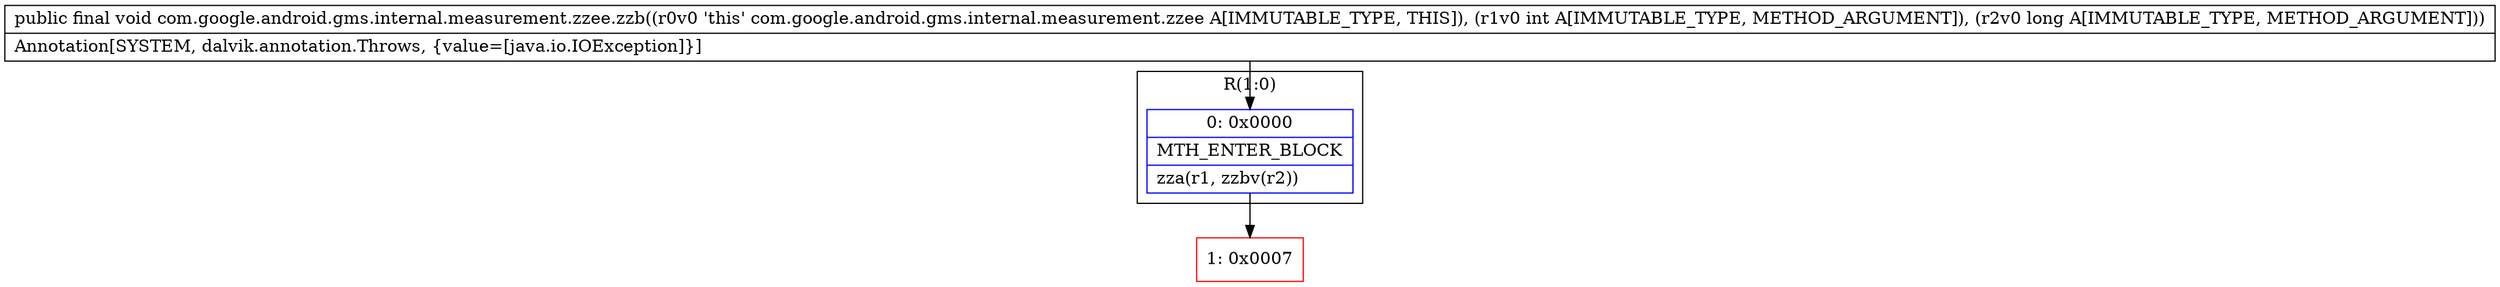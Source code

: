 digraph "CFG forcom.google.android.gms.internal.measurement.zzee.zzb(IJ)V" {
subgraph cluster_Region_1826136236 {
label = "R(1:0)";
node [shape=record,color=blue];
Node_0 [shape=record,label="{0\:\ 0x0000|MTH_ENTER_BLOCK\l|zza(r1, zzbv(r2))\l}"];
}
Node_1 [shape=record,color=red,label="{1\:\ 0x0007}"];
MethodNode[shape=record,label="{public final void com.google.android.gms.internal.measurement.zzee.zzb((r0v0 'this' com.google.android.gms.internal.measurement.zzee A[IMMUTABLE_TYPE, THIS]), (r1v0 int A[IMMUTABLE_TYPE, METHOD_ARGUMENT]), (r2v0 long A[IMMUTABLE_TYPE, METHOD_ARGUMENT]))  | Annotation[SYSTEM, dalvik.annotation.Throws, \{value=[java.io.IOException]\}]\l}"];
MethodNode -> Node_0;
Node_0 -> Node_1;
}

